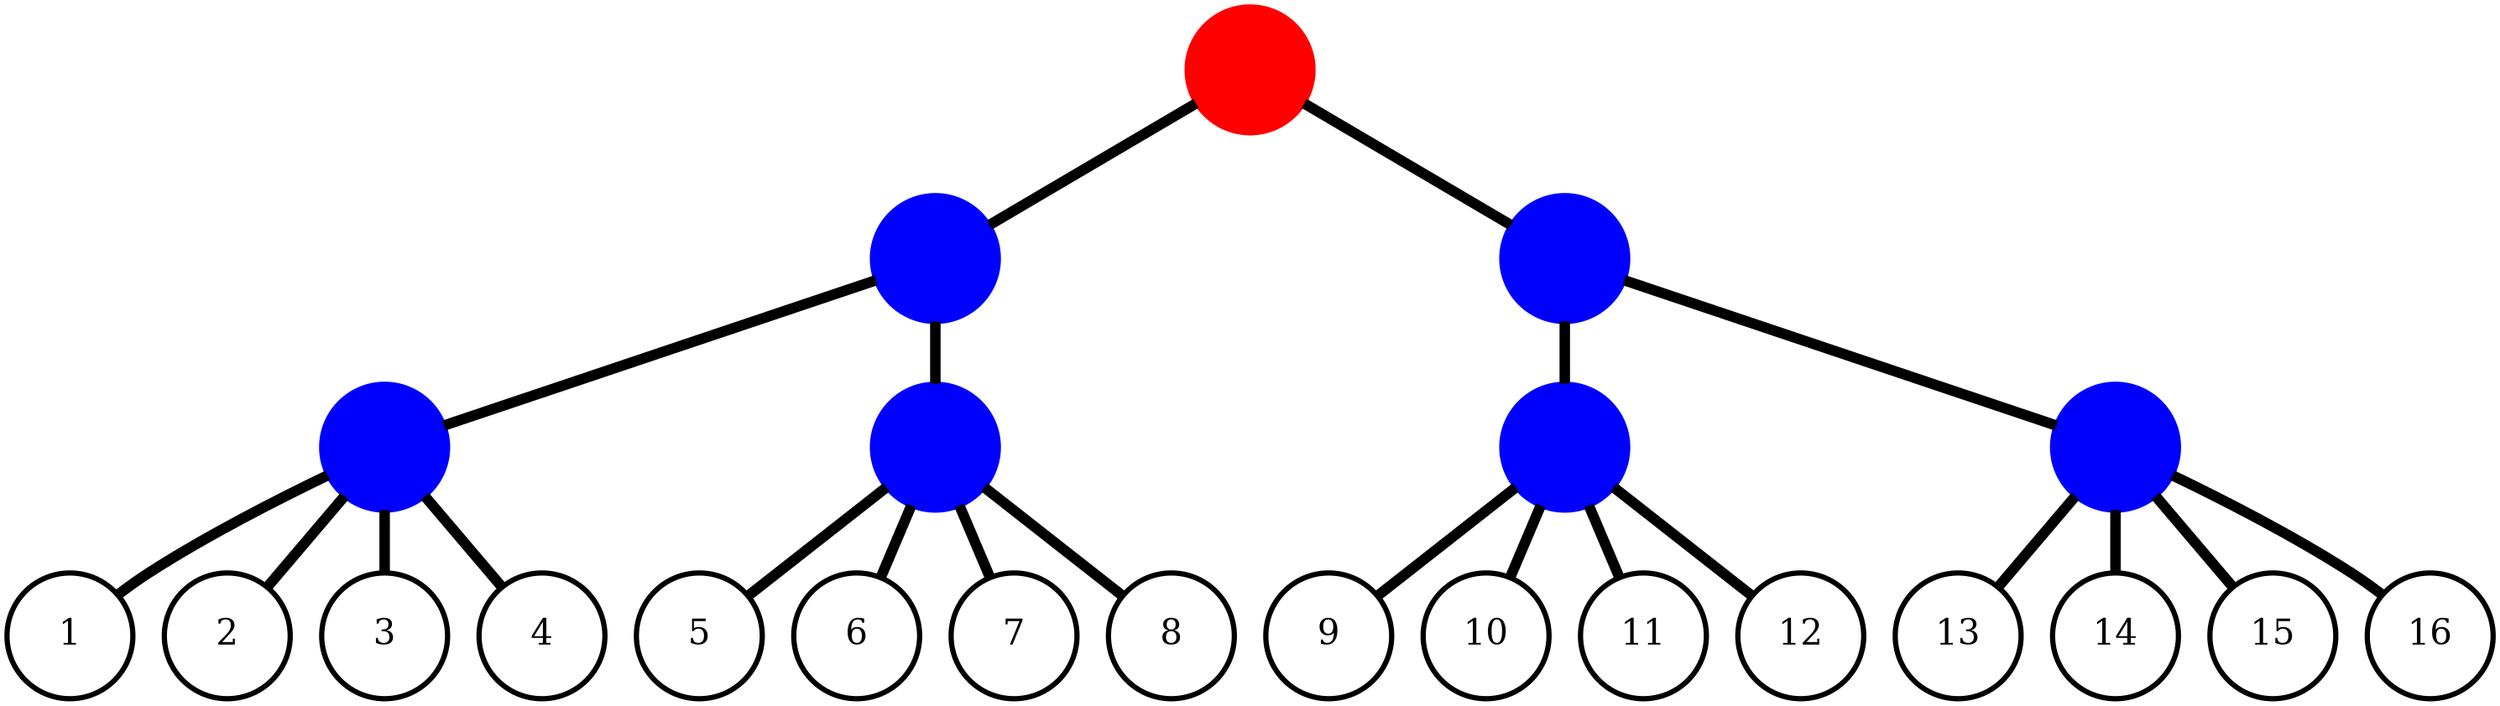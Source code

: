 graph Ptree {
x1 [label="" shape=point color=red fixedsize=true width=1 height=1 fontsize=20 penwidth=3];
x1x1 [label="" shape=point color=blue fixedsize=true width=1 height=1 fontsize=20 penwidth=3];
x1 -- x1x1 [color=black penwidth=6];
x1x1x1 [label="" shape=point color=blue fixedsize=true width=1 height=1 fontsize=20 penwidth=3];
x1x1 -- x1x1x1 [color=black penwidth=6];
x1x1x1x1 [label="1" shape=circle color=black fixedsize=true width=1 height=1 fontsize=20 penwidth=3];
x1x1x1 -- x1x1x1x1 [color=black penwidth=6];
x1x1x1x2 [label="2" shape=circle color=black fixedsize=true width=1 height=1 fontsize=20 penwidth=3];
x1x1x1 -- x1x1x1x2 [color=black penwidth=6];
x1x1x1x3 [label="3" shape=circle color=black fixedsize=true width=1 height=1 fontsize=20 penwidth=3];
x1x1x1 -- x1x1x1x3 [color=black penwidth=6];
x1x1x1x4 [label="4" shape=circle color=black fixedsize=true width=1 height=1 fontsize=20 penwidth=3];
x1x1x1 -- x1x1x1x4 [color=black penwidth=6];
x1x1x2 [label="" shape=point color=blue fixedsize=true width=1 height=1 fontsize=20 penwidth=3];
x1x1 -- x1x1x2 [color=black penwidth=6];
x1x1x2x1 [label="5" shape=circle color=black fixedsize=true width=1 height=1 fontsize=20 penwidth=3];
x1x1x2 -- x1x1x2x1 [color=black penwidth=6];
x1x1x2x2 [label="6" shape=circle color=black fixedsize=true width=1 height=1 fontsize=20 penwidth=3];
x1x1x2 -- x1x1x2x2 [color=black penwidth=6];
x1x1x2x3 [label="7" shape=circle color=black fixedsize=true width=1 height=1 fontsize=20 penwidth=3];
x1x1x2 -- x1x1x2x3 [color=black penwidth=6];
x1x1x2x4 [label="8" shape=circle color=black fixedsize=true width=1 height=1 fontsize=20 penwidth=3];
x1x1x2 -- x1x1x2x4 [color=black penwidth=6];
x1x2 [label="" shape=point color=blue fixedsize=true width=1 height=1 fontsize=20 penwidth=3];
x1 -- x1x2 [color=black penwidth=6];
x1x2x1 [label="" shape=point color=blue fixedsize=true width=1 height=1 fontsize=20 penwidth=3];
x1x2 -- x1x2x1 [color=black penwidth=6];
x1x2x1x1 [label="9" shape=circle color=black fixedsize=true width=1 height=1 fontsize=20 penwidth=3];
x1x2x1 -- x1x2x1x1 [color=black penwidth=6];
x1x2x1x2 [label="10" shape=circle color=black fixedsize=true width=1 height=1 fontsize=20 penwidth=3];
x1x2x1 -- x1x2x1x2 [color=black penwidth=6];
x1x2x1x3 [label="11" shape=circle color=black fixedsize=true width=1 height=1 fontsize=20 penwidth=3];
x1x2x1 -- x1x2x1x3 [color=black penwidth=6];
x1x2x1x4 [label="12" shape=circle color=black fixedsize=true width=1 height=1 fontsize=20 penwidth=3];
x1x2x1 -- x1x2x1x4 [color=black penwidth=6];
x1x2x2 [label="" shape=point color=blue fixedsize=true width=1 height=1 fontsize=20 penwidth=3];
x1x2 -- x1x2x2 [color=black penwidth=6];
x1x2x2x1 [label="13" shape=circle color=black fixedsize=true width=1 height=1 fontsize=20 penwidth=3];
x1x2x2 -- x1x2x2x1 [color=black penwidth=6];
x1x2x2x2 [label="14" shape=circle color=black fixedsize=true width=1 height=1 fontsize=20 penwidth=3];
x1x2x2 -- x1x2x2x2 [color=black penwidth=6];
x1x2x2x3 [label="15" shape=circle color=black fixedsize=true width=1 height=1 fontsize=20 penwidth=3];
x1x2x2 -- x1x2x2x3 [color=black penwidth=6];
x1x2x2x4 [label="16" shape=circle color=black fixedsize=true width=1 height=1 fontsize=20 penwidth=3];
x1x2x2 -- x1x2x2x4 [color=black penwidth=6];
}